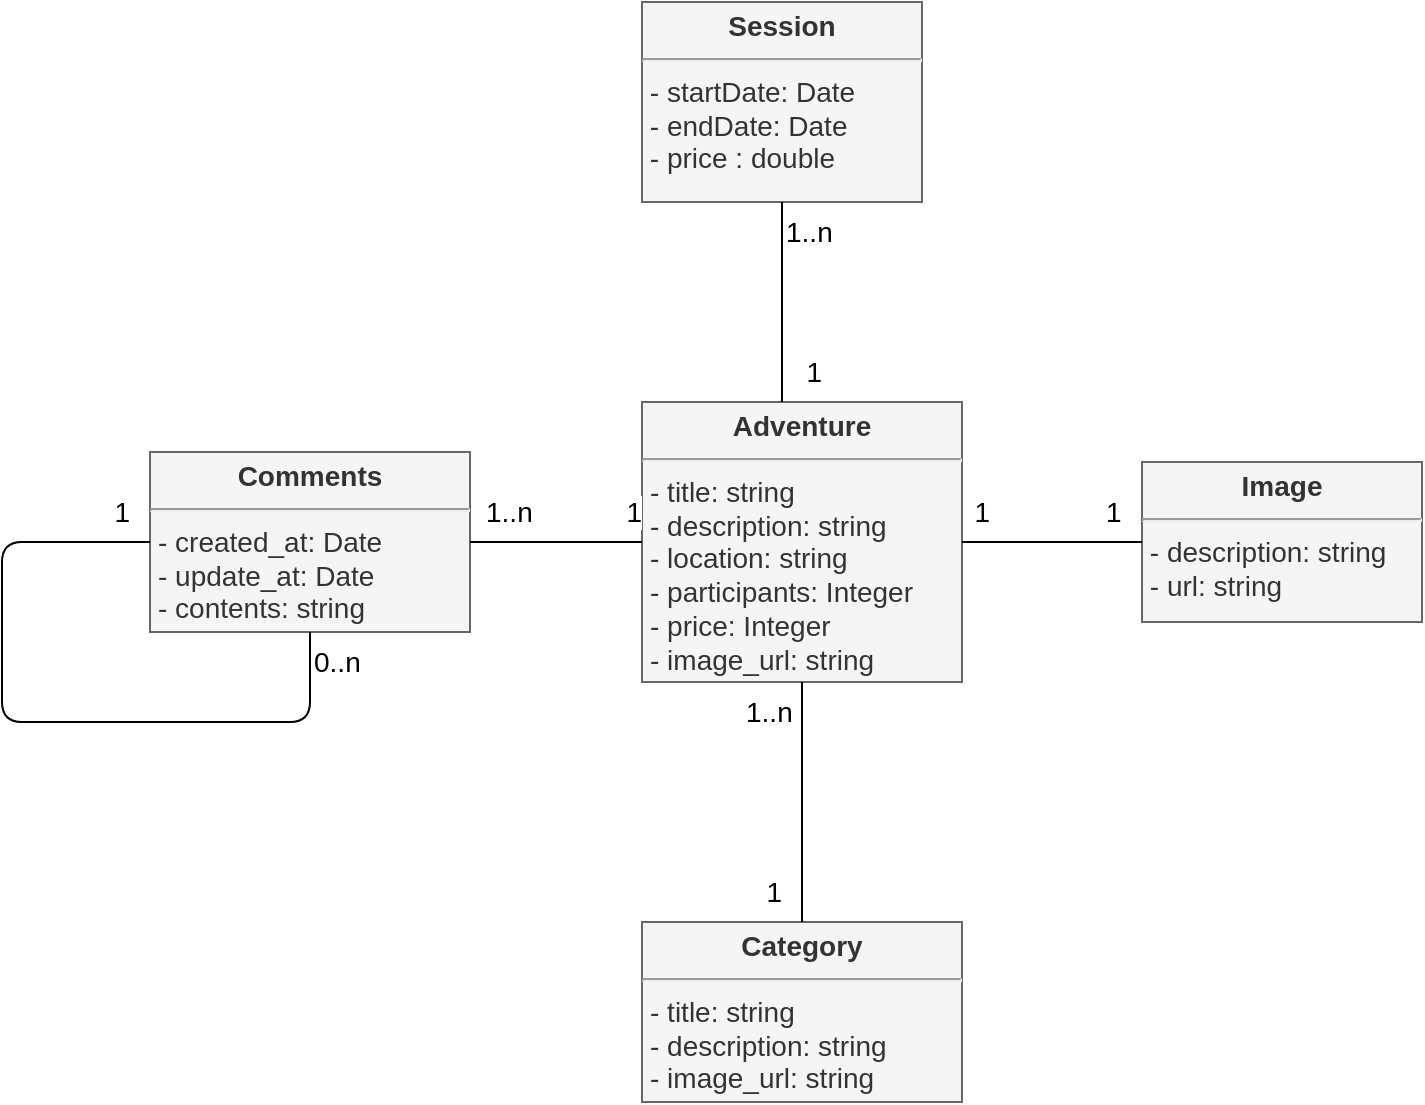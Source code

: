 <mxfile version="13.3.2" type="github">
  <diagram id="u5629rRHl2031ISN3QRp" name="Page-1">
    <mxGraphModel dx="683" dy="1602" grid="1" gridSize="10" guides="1" tooltips="1" connect="1" arrows="1" fold="1" page="1" pageScale="1" pageWidth="827" pageHeight="1169" math="0" shadow="0">
      <root>
        <mxCell id="0" />
        <mxCell id="1" parent="0" />
        <mxCell id="-GqsJhX0N5BKIa7864he-2" value="&lt;p style=&quot;margin: 4px 0px 0px; text-align: center; font-size: 14px;&quot;&gt;&lt;b style=&quot;font-size: 14px;&quot;&gt;&lt;font style=&quot;font-size: 14px;&quot;&gt;Category&lt;/font&gt;&lt;/b&gt;&lt;/p&gt;&lt;hr style=&quot;font-size: 14px;&quot;&gt;&lt;p style=&quot;margin: 0px 0px 0px 4px; font-size: 14px;&quot;&gt;&lt;span style=&quot;font-size: 14px;&quot;&gt;- title: string&lt;/span&gt;&lt;br style=&quot;font-size: 14px;&quot;&gt;&lt;/p&gt;&lt;p style=&quot;margin: 0px 0px 0px 4px; font-size: 14px;&quot;&gt;&lt;font style=&quot;font-size: 14px;&quot;&gt;- description: string&lt;br style=&quot;font-size: 14px;&quot;&gt;&lt;/font&gt;&lt;/p&gt;&lt;p style=&quot;margin: 0px 0px 0px 4px; font-size: 14px;&quot;&gt;&lt;font style=&quot;font-size: 14px;&quot;&gt;- image_url: string&lt;/font&gt;&lt;/p&gt;" style="verticalAlign=top;align=left;overflow=fill;fontSize=14;fontFamily=Helvetica;html=1;fillColor=#f5f5f5;strokeColor=#666666;fontColor=#333333;" vertex="1" parent="1">
          <mxGeometry x="360" y="-540" width="160" height="90" as="geometry" />
        </mxCell>
        <mxCell id="-GqsJhX0N5BKIa7864he-3" value="&lt;p style=&quot;margin: 4px 0px 0px; text-align: center; font-size: 14px;&quot;&gt;&lt;b style=&quot;font-size: 14px;&quot;&gt;&lt;font style=&quot;font-size: 14px;&quot;&gt;Adventure&lt;/font&gt;&lt;/b&gt;&lt;/p&gt;&lt;hr style=&quot;font-size: 14px;&quot;&gt;&lt;p style=&quot;margin: 0px 0px 0px 4px; font-size: 14px;&quot;&gt;&lt;span style=&quot;font-size: 14px;&quot;&gt;- title: string&lt;/span&gt;&lt;br style=&quot;font-size: 14px;&quot;&gt;&lt;/p&gt;&lt;p style=&quot;margin: 0px 0px 0px 4px; font-size: 14px;&quot;&gt;&lt;font style=&quot;font-size: 14px;&quot;&gt;- description: string&lt;br style=&quot;font-size: 14px;&quot;&gt;&lt;/font&gt;&lt;/p&gt;&lt;p style=&quot;margin: 0px 0px 0px 4px; font-size: 14px;&quot;&gt;&lt;font style=&quot;font-size: 14px;&quot;&gt;- location: string&lt;/font&gt;&lt;/p&gt;&lt;p style=&quot;margin: 0px 0px 0px 4px; font-size: 14px;&quot;&gt;&lt;font style=&quot;font-size: 14px;&quot;&gt;- participants: Integer&lt;br style=&quot;font-size: 14px;&quot;&gt;&lt;/font&gt;&lt;/p&gt;&lt;p style=&quot;margin: 0px 0px 0px 4px; font-size: 14px;&quot;&gt;&lt;font style=&quot;font-size: 14px;&quot;&gt;- price: Integer&lt;/font&gt;&lt;/p&gt;&lt;p style=&quot;margin: 0px 0px 0px 4px; font-size: 14px;&quot;&gt;&lt;font style=&quot;font-size: 14px;&quot;&gt;- image_url: string&lt;/font&gt;&lt;/p&gt;" style="verticalAlign=top;align=left;overflow=fill;fontSize=14;fontFamily=Helvetica;html=1;fillColor=#f5f5f5;strokeColor=#666666;fontColor=#333333;" vertex="1" parent="1">
          <mxGeometry x="360" y="-800" width="160" height="140" as="geometry" />
        </mxCell>
        <mxCell id="-GqsJhX0N5BKIa7864he-4" value="&lt;p style=&quot;margin: 4px 0px 0px; text-align: center; font-size: 14px;&quot;&gt;&lt;b style=&quot;font-size: 14px;&quot;&gt;&lt;font style=&quot;font-size: 14px;&quot;&gt;Comments&lt;/font&gt;&lt;/b&gt;&lt;/p&gt;&lt;hr style=&quot;font-size: 14px;&quot;&gt;&lt;p style=&quot;margin: 0px 0px 0px 4px; font-size: 14px;&quot;&gt;- created_at: Date&lt;/p&gt;&lt;p style=&quot;margin: 0px 0px 0px 4px; font-size: 14px;&quot;&gt;&lt;span style=&quot;font-size: 14px;&quot;&gt;- update_at: Date&lt;/span&gt;&lt;/p&gt;&lt;p style=&quot;margin: 0px 0px 0px 4px; font-size: 14px;&quot;&gt;&lt;span style=&quot;font-size: 14px;&quot;&gt;- contents: string&lt;/span&gt;&lt;br style=&quot;font-size: 14px;&quot;&gt;&lt;/p&gt;" style="verticalAlign=top;align=left;overflow=fill;fontSize=14;fontFamily=Helvetica;html=1;fillColor=#f5f5f5;strokeColor=#666666;fontColor=#333333;" vertex="1" parent="1">
          <mxGeometry x="114" y="-775" width="160" height="90" as="geometry" />
        </mxCell>
        <mxCell id="-GqsJhX0N5BKIa7864he-5" value="&lt;p style=&quot;margin: 4px 0px 0px ; text-align: center ; font-size: 14px&quot;&gt;&lt;b style=&quot;font-size: 14px&quot;&gt;&lt;font style=&quot;font-size: 14px&quot;&gt;Session&lt;/font&gt;&lt;/b&gt;&lt;/p&gt;&lt;hr style=&quot;font-size: 14px&quot;&gt;&lt;p style=&quot;margin: 0px 0px 0px 4px ; font-size: 14px&quot;&gt;&lt;/p&gt;&lt;span style=&quot;font-size: 14px&quot;&gt;&amp;nbsp;- startDate: Date&lt;br style=&quot;font-size: 14px&quot;&gt;&amp;nbsp;- endDate: Date&lt;br&gt;&amp;nbsp;- price : double&lt;br&gt;&lt;br style=&quot;font-size: 14px&quot;&gt;&lt;/span&gt;" style="verticalAlign=top;align=left;overflow=fill;fontSize=14;fontFamily=Helvetica;html=1;fillColor=#f5f5f5;strokeColor=#666666;fontColor=#333333;" vertex="1" parent="1">
          <mxGeometry x="360" y="-1000" width="140" height="100" as="geometry" />
        </mxCell>
        <mxCell id="-GqsJhX0N5BKIa7864he-6" value="" style="endArrow=none;html=1;endSize=12;startArrow=none;startSize=14;startFill=0;edgeStyle=orthogonalEdgeStyle;exitX=0;exitY=0.5;exitDx=0;exitDy=0;entryX=1;entryY=0.5;entryDx=0;entryDy=0;endFill=0;fontSize=14;" edge="1" parent="1" source="-GqsJhX0N5BKIa7864he-3" target="-GqsJhX0N5BKIa7864he-4">
          <mxGeometry relative="1" as="geometry">
            <mxPoint x="150" y="-810" as="sourcePoint" />
            <mxPoint x="400" y="-810" as="targetPoint" />
          </mxGeometry>
        </mxCell>
        <mxCell id="-GqsJhX0N5BKIa7864he-12" value="" style="endArrow=none;html=1;endSize=12;startArrow=none;startSize=14;startFill=0;edgeStyle=orthogonalEdgeStyle;endFill=0;fontSize=14;exitX=0.5;exitY=1;exitDx=0;exitDy=0;" edge="1" parent="1" source="-GqsJhX0N5BKIa7864he-5">
          <mxGeometry relative="1" as="geometry">
            <mxPoint x="430" y="-870" as="sourcePoint" />
            <mxPoint x="430" y="-800" as="targetPoint" />
            <Array as="points" />
          </mxGeometry>
        </mxCell>
        <mxCell id="-GqsJhX0N5BKIa7864he-13" value="1..n" style="resizable=0;html=1;align=left;verticalAlign=top;labelBackgroundColor=#ffffff;fontSize=14;" connectable="0" vertex="1" parent="-GqsJhX0N5BKIa7864he-12">
          <mxGeometry x="-1" relative="1" as="geometry">
            <mxPoint x="-150" y="140" as="offset" />
          </mxGeometry>
        </mxCell>
        <mxCell id="-GqsJhX0N5BKIa7864he-14" value="1" style="resizable=0;html=1;align=right;verticalAlign=top;labelBackgroundColor=#ffffff;fontSize=14;" connectable="0" vertex="1" parent="-GqsJhX0N5BKIa7864he-12">
          <mxGeometry x="1" relative="1" as="geometry">
            <mxPoint x="-70" y="40" as="offset" />
          </mxGeometry>
        </mxCell>
        <mxCell id="-GqsJhX0N5BKIa7864he-15" value="" style="endArrow=none;html=1;endSize=12;startArrow=none;startSize=14;startFill=0;edgeStyle=orthogonalEdgeStyle;exitX=0.5;exitY=1;exitDx=0;exitDy=0;endFill=0;fontSize=14;" edge="1" parent="1" source="-GqsJhX0N5BKIa7864he-3">
          <mxGeometry x="-0.003" y="-20" relative="1" as="geometry">
            <mxPoint x="439.5" y="-640" as="sourcePoint" />
            <mxPoint x="440" y="-540" as="targetPoint" />
            <Array as="points" />
            <mxPoint as="offset" />
          </mxGeometry>
        </mxCell>
        <mxCell id="-GqsJhX0N5BKIa7864he-16" value="1..n" style="resizable=0;html=1;align=left;verticalAlign=top;labelBackgroundColor=#ffffff;fontSize=14;" connectable="0" vertex="1" parent="-GqsJhX0N5BKIa7864he-15">
          <mxGeometry x="-1" relative="1" as="geometry">
            <mxPoint x="-30" as="offset" />
          </mxGeometry>
        </mxCell>
        <mxCell id="-GqsJhX0N5BKIa7864he-17" value="1" style="resizable=0;html=1;align=right;verticalAlign=top;labelBackgroundColor=#ffffff;fontSize=14;" connectable="0" vertex="1" parent="-GqsJhX0N5BKIa7864he-15">
          <mxGeometry x="1" relative="1" as="geometry">
            <mxPoint x="-10" y="-30" as="offset" />
          </mxGeometry>
        </mxCell>
        <mxCell id="-GqsJhX0N5BKIa7864he-18" value="" style="endArrow=none;html=1;exitX=0;exitY=0.5;exitDx=0;exitDy=0;entryX=0.5;entryY=1;entryDx=0;entryDy=0;fontSize=14;" edge="1" parent="1" source="-GqsJhX0N5BKIa7864he-4" target="-GqsJhX0N5BKIa7864he-4">
          <mxGeometry width="50" height="50" relative="1" as="geometry">
            <mxPoint x="240" y="-500" as="sourcePoint" />
            <mxPoint x="290" y="-550" as="targetPoint" />
            <Array as="points">
              <mxPoint x="40" y="-730" />
              <mxPoint x="40" y="-640" />
              <mxPoint x="64" y="-640" />
              <mxPoint x="194" y="-640" />
            </Array>
          </mxGeometry>
        </mxCell>
        <mxCell id="-GqsJhX0N5BKIa7864he-19" value="1" style="resizable=0;html=1;align=right;verticalAlign=top;labelBackgroundColor=#ffffff;fontSize=14;" connectable="0" vertex="1" parent="1">
          <mxGeometry x="104" y="-760" as="geometry" />
        </mxCell>
        <mxCell id="-GqsJhX0N5BKIa7864he-20" value="0..n" style="resizable=0;html=1;align=left;verticalAlign=top;labelBackgroundColor=#ffffff;fontSize=14;" connectable="0" vertex="1" parent="1">
          <mxGeometry x="194" y="-685" as="geometry" />
        </mxCell>
        <mxCell id="-GqsJhX0N5BKIa7864he-25" value="&lt;p style=&quot;margin: 4px 0px 0px ; text-align: center ; font-size: 14px&quot;&gt;&lt;b style=&quot;font-size: 14px&quot;&gt;&lt;font style=&quot;font-size: 14px&quot;&gt;Image&lt;/font&gt;&lt;/b&gt;&lt;/p&gt;&lt;hr style=&quot;font-size: 14px&quot;&gt;&lt;p style=&quot;margin: 0px 0px 0px 4px ; font-size: 14px&quot;&gt;&lt;/p&gt;&lt;span style=&quot;font-size: 14px&quot;&gt;&amp;nbsp;- description: string&lt;br style=&quot;font-size: 14px&quot;&gt;&amp;nbsp;- url: string&lt;br&gt;&lt;br&gt;&lt;br style=&quot;font-size: 14px&quot;&gt;&lt;/span&gt;" style="verticalAlign=top;align=left;overflow=fill;fontSize=14;fontFamily=Helvetica;html=1;fillColor=#f5f5f5;strokeColor=#666666;fontColor=#333333;" vertex="1" parent="1">
          <mxGeometry x="610" y="-770" width="140" height="80" as="geometry" />
        </mxCell>
        <mxCell id="-GqsJhX0N5BKIa7864he-26" value="" style="endArrow=none;html=1;endSize=12;startArrow=none;startSize=14;startFill=0;edgeStyle=orthogonalEdgeStyle;exitX=0;exitY=0.5;exitDx=0;exitDy=0;entryX=1;entryY=0.5;entryDx=0;entryDy=0;endFill=0;fontSize=14;" edge="1" parent="1" source="-GqsJhX0N5BKIa7864he-25" target="-GqsJhX0N5BKIa7864he-3">
          <mxGeometry relative="1" as="geometry">
            <mxPoint x="689" y="-669" as="sourcePoint" />
            <mxPoint x="680.08" y="-579" as="targetPoint" />
          </mxGeometry>
        </mxCell>
        <mxCell id="-GqsJhX0N5BKIa7864he-27" value="1" style="resizable=0;html=1;align=left;verticalAlign=top;labelBackgroundColor=#ffffff;fontSize=14;" connectable="0" vertex="1" parent="-GqsJhX0N5BKIa7864he-26">
          <mxGeometry x="-1" relative="1" as="geometry">
            <mxPoint x="-20" y="-30" as="offset" />
          </mxGeometry>
        </mxCell>
        <mxCell id="-GqsJhX0N5BKIa7864he-28" value="1" style="resizable=0;html=1;align=right;verticalAlign=top;labelBackgroundColor=#ffffff;fontSize=14;" connectable="0" vertex="1" parent="-GqsJhX0N5BKIa7864he-26">
          <mxGeometry x="1" relative="1" as="geometry">
            <mxPoint x="14" y="-30" as="offset" />
          </mxGeometry>
        </mxCell>
        <mxCell id="-GqsJhX0N5BKIa7864he-31" value="1" style="resizable=0;html=1;align=right;verticalAlign=top;labelBackgroundColor=#ffffff;fontSize=14;" connectable="0" vertex="1" parent="1">
          <mxGeometry x="450" y="-830" as="geometry" />
        </mxCell>
        <mxCell id="-GqsJhX0N5BKIa7864he-32" value="1..n" style="resizable=0;html=1;align=left;verticalAlign=top;labelBackgroundColor=#ffffff;fontSize=14;" connectable="0" vertex="1" parent="1">
          <mxGeometry x="430" y="-900" as="geometry" />
        </mxCell>
      </root>
    </mxGraphModel>
  </diagram>
</mxfile>
